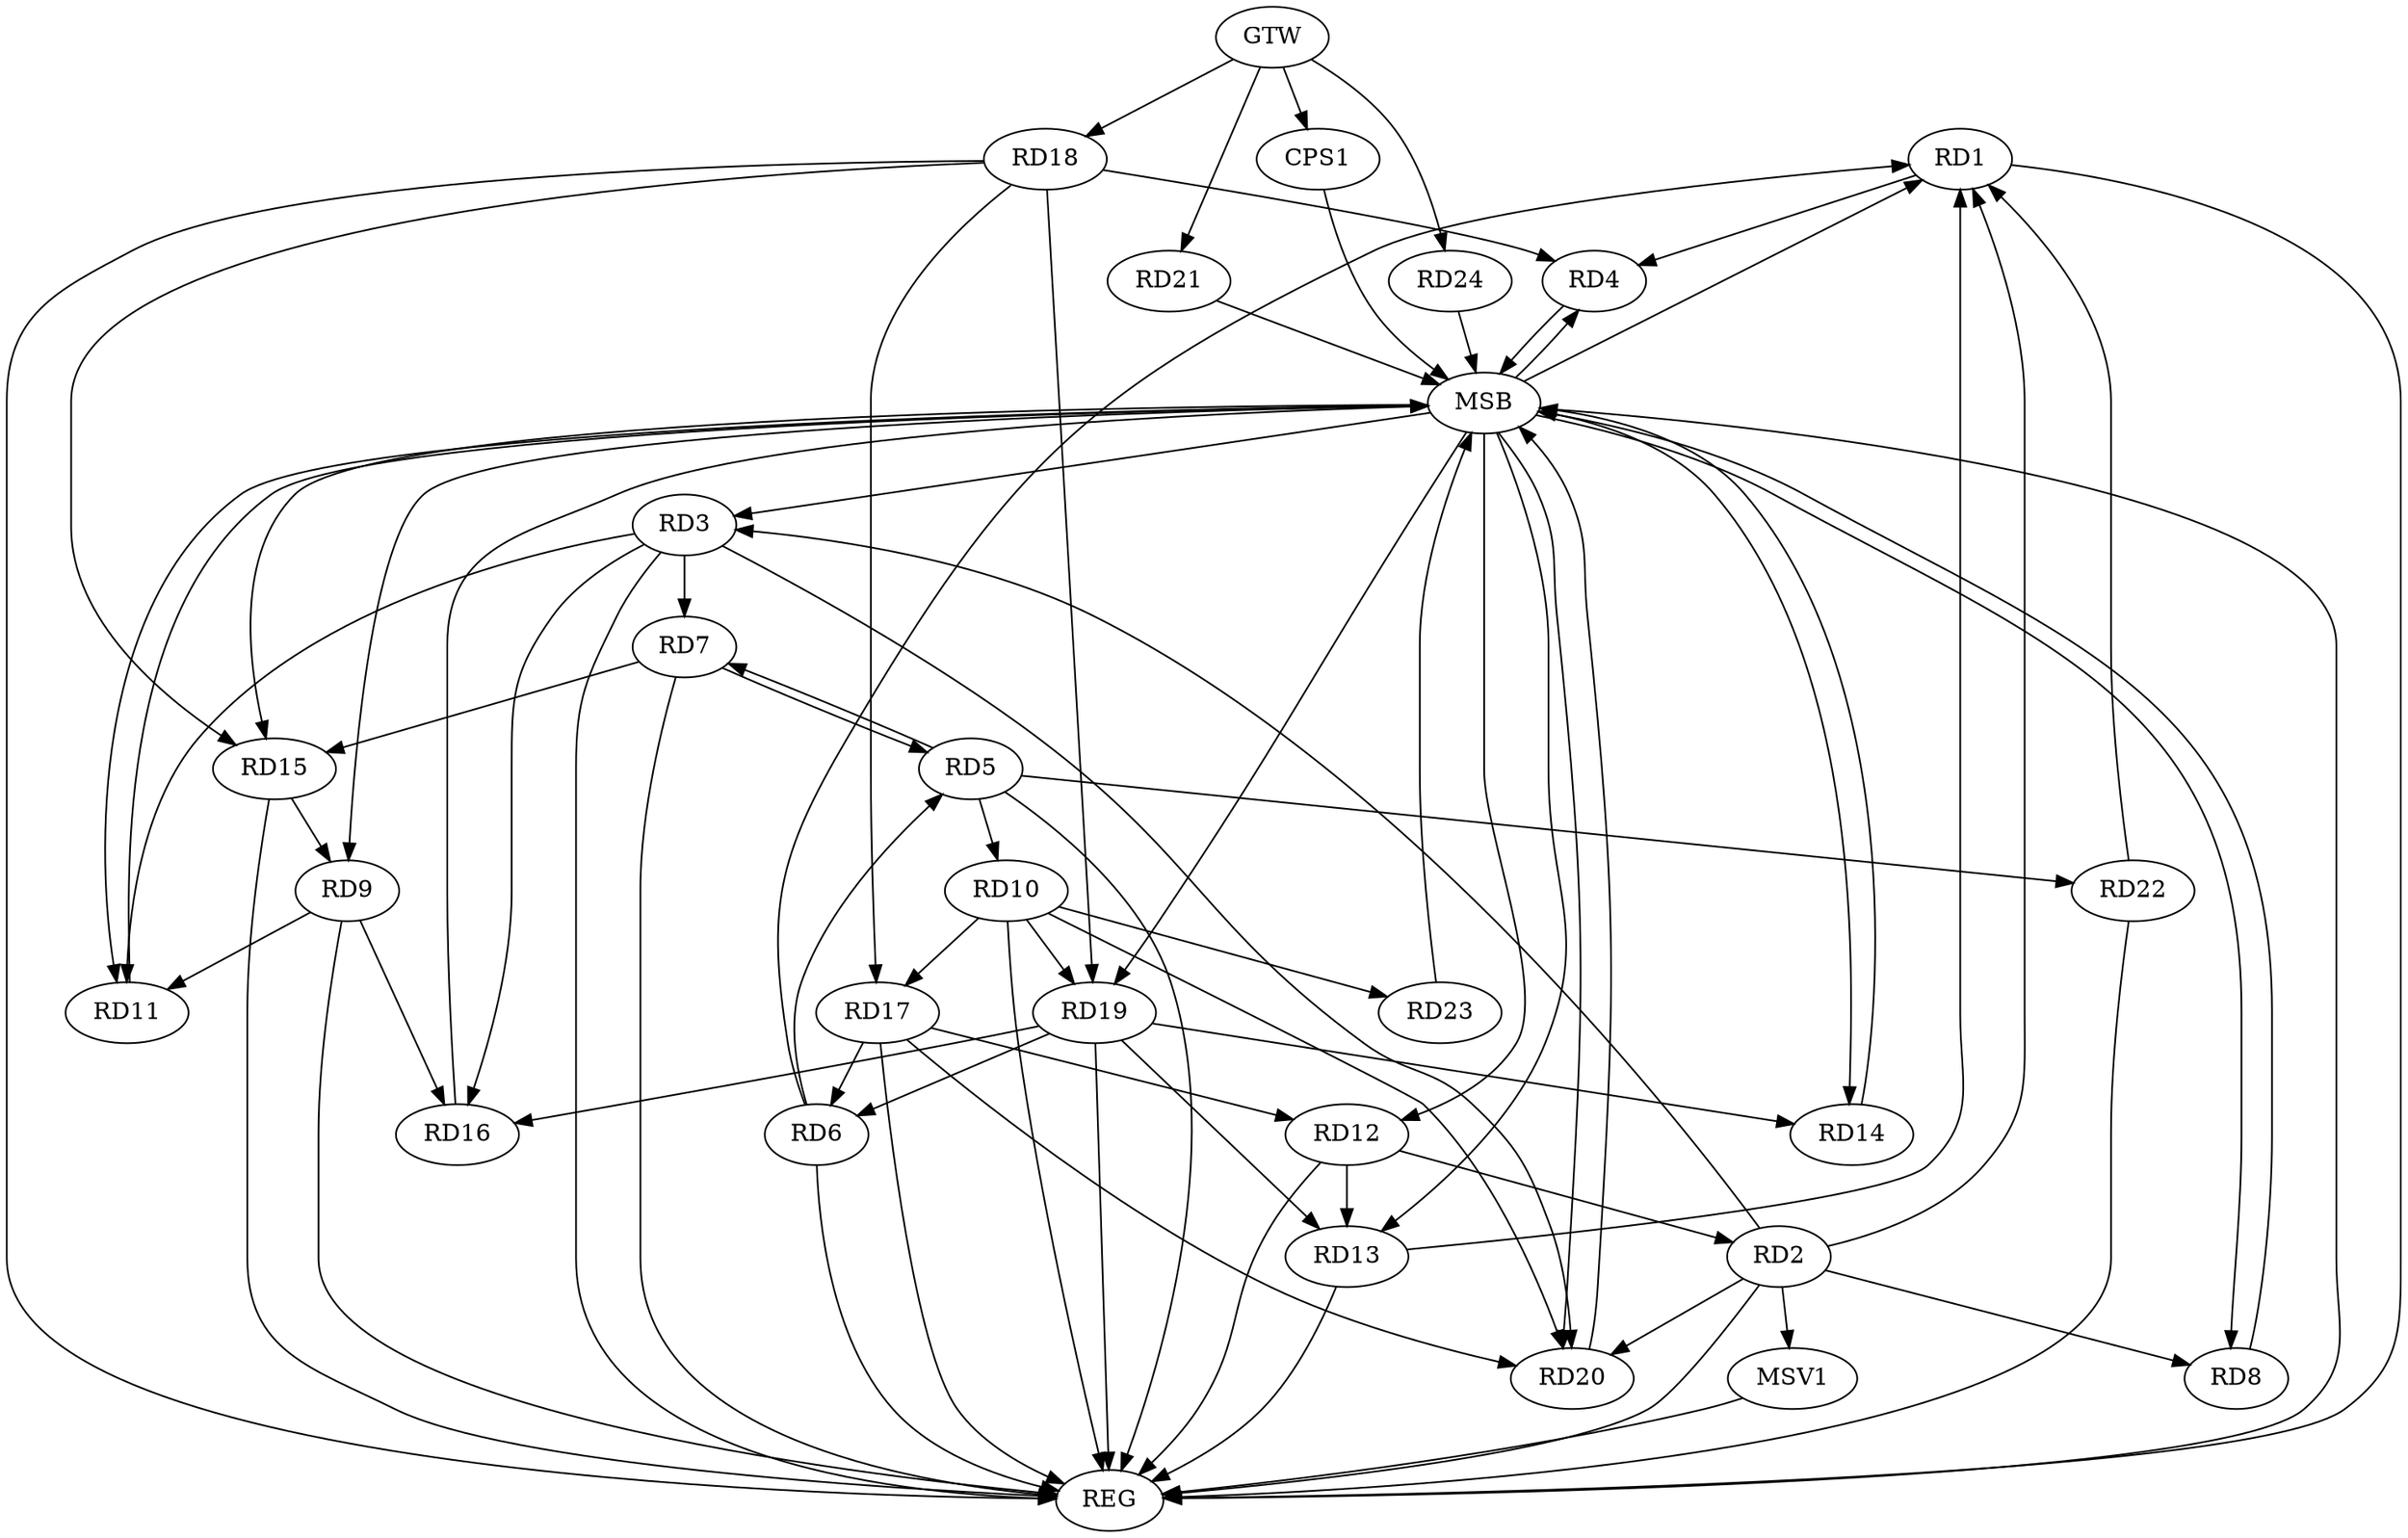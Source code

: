 strict digraph G {
  RD1 [ label="RD1" ];
  RD2 [ label="RD2" ];
  RD3 [ label="RD3" ];
  RD4 [ label="RD4" ];
  RD5 [ label="RD5" ];
  RD6 [ label="RD6" ];
  RD7 [ label="RD7" ];
  RD8 [ label="RD8" ];
  RD9 [ label="RD9" ];
  RD10 [ label="RD10" ];
  RD11 [ label="RD11" ];
  RD12 [ label="RD12" ];
  RD13 [ label="RD13" ];
  RD14 [ label="RD14" ];
  RD15 [ label="RD15" ];
  RD16 [ label="RD16" ];
  RD17 [ label="RD17" ];
  RD18 [ label="RD18" ];
  RD19 [ label="RD19" ];
  RD20 [ label="RD20" ];
  RD21 [ label="RD21" ];
  RD22 [ label="RD22" ];
  RD23 [ label="RD23" ];
  RD24 [ label="RD24" ];
  CPS1 [ label="CPS1" ];
  GTW [ label="GTW" ];
  REG [ label="REG" ];
  MSB [ label="MSB" ];
  MSV1 [ label="MSV1" ];
  RD2 -> RD1;
  RD1 -> RD4;
  RD6 -> RD1;
  RD13 -> RD1;
  RD22 -> RD1;
  RD2 -> RD3;
  RD2 -> RD8;
  RD12 -> RD2;
  RD2 -> RD20;
  RD3 -> RD7;
  RD3 -> RD11;
  RD3 -> RD16;
  RD3 -> RD20;
  RD18 -> RD4;
  RD6 -> RD5;
  RD5 -> RD7;
  RD7 -> RD5;
  RD5 -> RD10;
  RD5 -> RD22;
  RD17 -> RD6;
  RD19 -> RD6;
  RD7 -> RD15;
  RD9 -> RD11;
  RD15 -> RD9;
  RD9 -> RD16;
  RD10 -> RD17;
  RD10 -> RD19;
  RD10 -> RD20;
  RD10 -> RD23;
  RD12 -> RD13;
  RD17 -> RD12;
  RD19 -> RD13;
  RD19 -> RD14;
  RD18 -> RD15;
  RD19 -> RD16;
  RD18 -> RD17;
  RD17 -> RD20;
  RD18 -> RD19;
  GTW -> RD18;
  GTW -> RD21;
  GTW -> RD24;
  GTW -> CPS1;
  RD1 -> REG;
  RD2 -> REG;
  RD3 -> REG;
  RD5 -> REG;
  RD6 -> REG;
  RD7 -> REG;
  RD9 -> REG;
  RD10 -> REG;
  RD12 -> REG;
  RD13 -> REG;
  RD15 -> REG;
  RD17 -> REG;
  RD18 -> REG;
  RD19 -> REG;
  RD22 -> REG;
  RD4 -> MSB;
  MSB -> RD12;
  MSB -> RD20;
  MSB -> REG;
  RD8 -> MSB;
  MSB -> RD4;
  RD11 -> MSB;
  RD14 -> MSB;
  RD16 -> MSB;
  MSB -> RD11;
  MSB -> RD13;
  RD20 -> MSB;
  RD21 -> MSB;
  MSB -> RD8;
  RD23 -> MSB;
  MSB -> RD19;
  RD24 -> MSB;
  MSB -> RD1;
  MSB -> RD3;
  MSB -> RD9;
  CPS1 -> MSB;
  MSB -> RD14;
  MSB -> RD15;
  RD2 -> MSV1;
  MSV1 -> REG;
}
